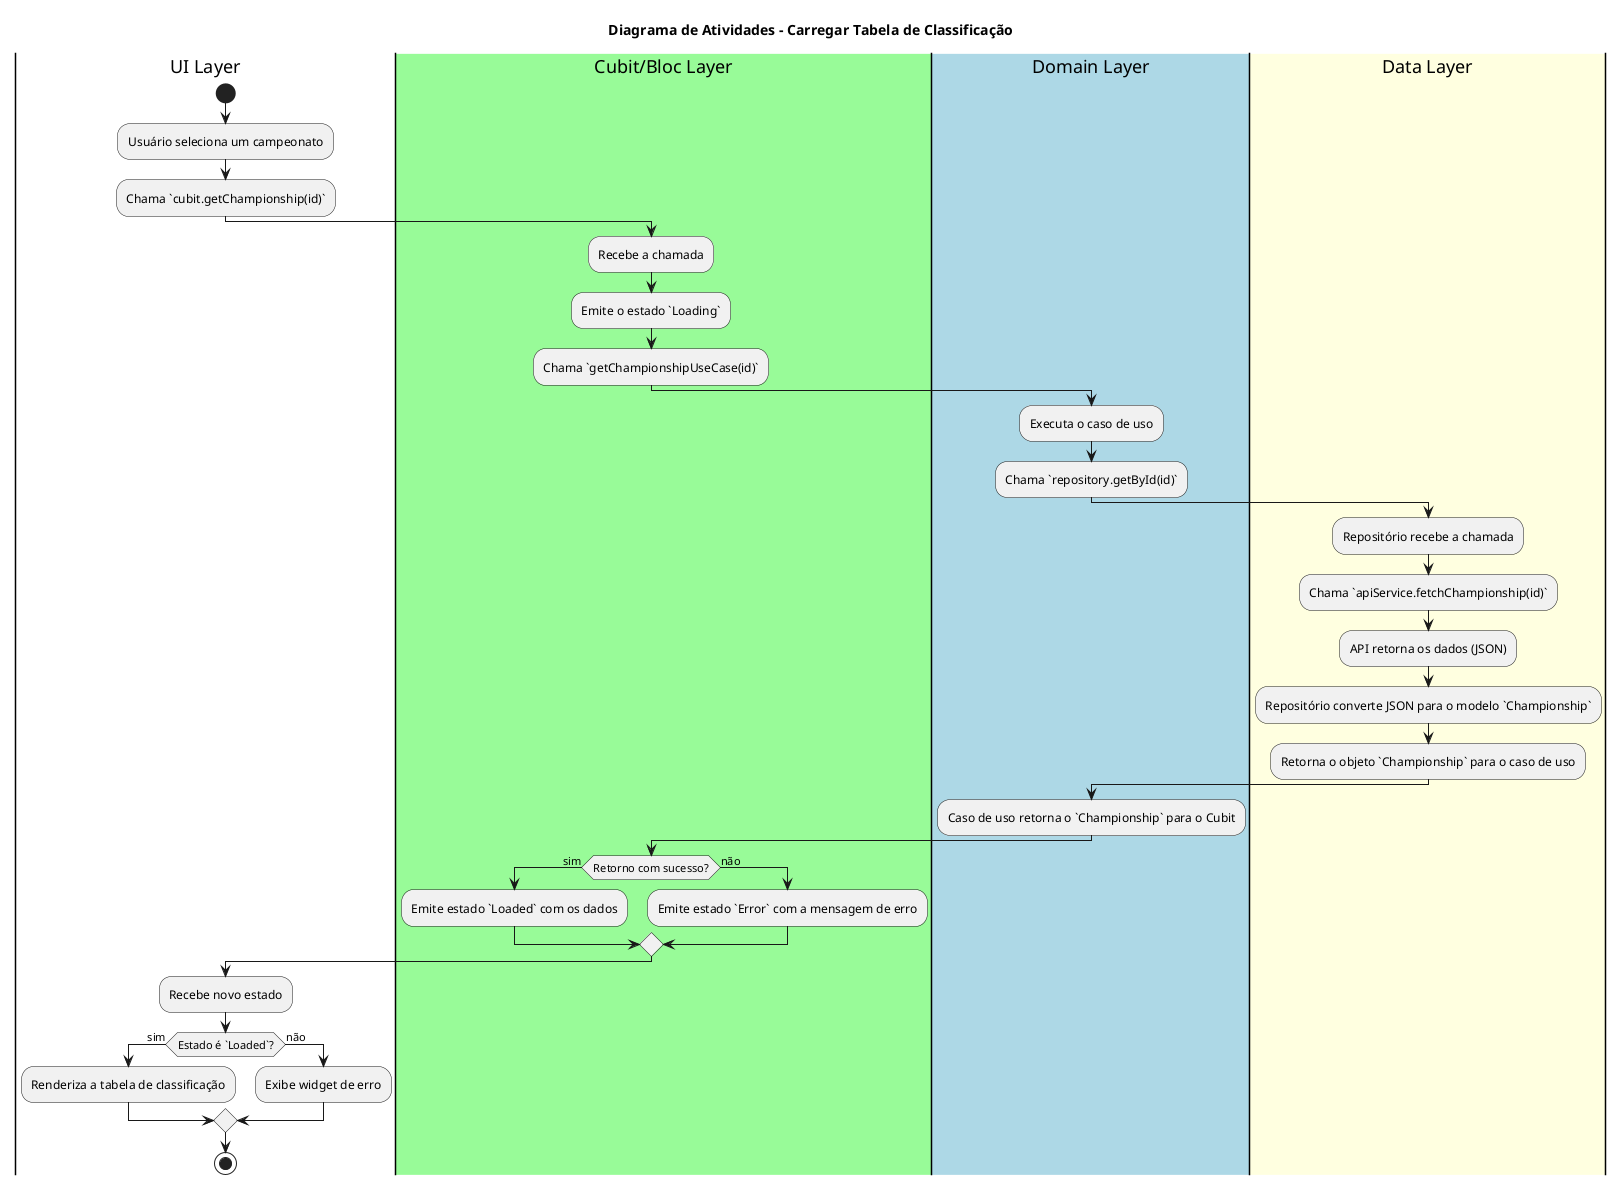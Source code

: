@startuml
title Diagrama de Atividades - Carregar Tabela de Classificação

|UI Layer| 
start
:Usuário seleciona um campeonato;
:Chama `cubit.getChampionship(id)`;

|#palegreen|Cubit/Bloc Layer|
:Recebe a chamada;
:Emite o estado `Loading`;
:Chama `getChampionshipUseCase(id)`;

|#lightblue|Domain Layer|
:Executa o caso de uso;
:Chama `repository.getById(id)`;

|#lightyellow|Data Layer|
:Repositório recebe a chamada;
:Chama `apiService.fetchChampionship(id)`;
:API retorna os dados (JSON);
:Repositório converte JSON para o modelo `Championship`;
:Retorna o objeto `Championship` para o caso de uso;

|#lightblue|Domain Layer|
:Caso de uso retorna o `Championship` para o Cubit;

|#palegreen|Cubit/Bloc Layer|
if (Retorno com sucesso?) then (sim)
  :Emite estado `Loaded` com os dados;
else (não)
  :Emite estado `Error` com a mensagem de erro;
endif

|UI Layer|
:Recebe novo estado;
if (Estado é `Loaded`?) then (sim)
  :Renderiza a tabela de classificação;
else (não)
  :Exibe widget de erro;
endif
stop

@enduml
